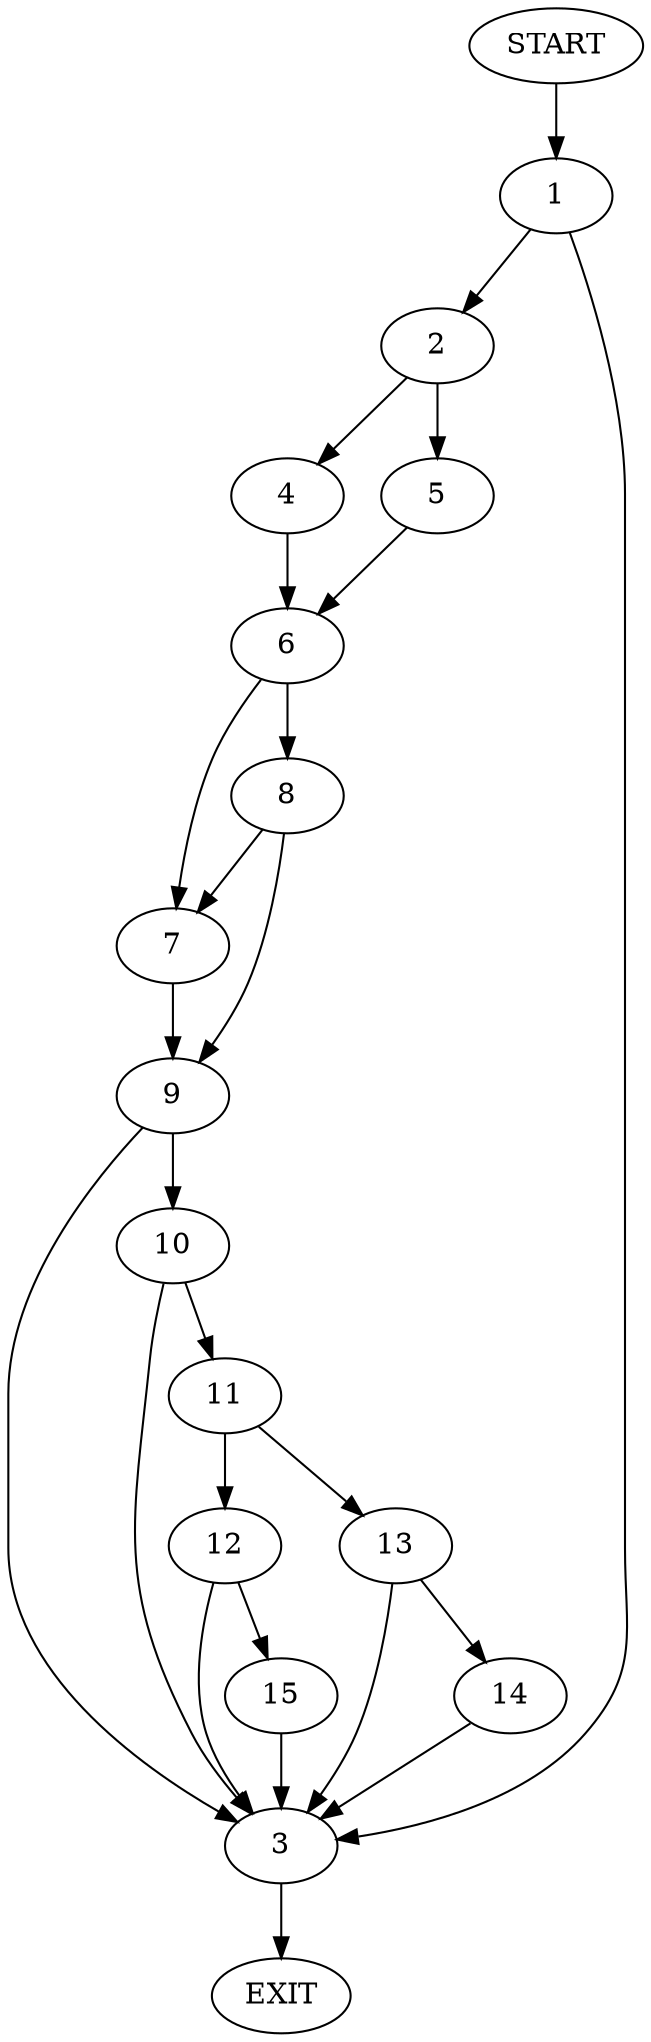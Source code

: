 digraph {
0 [label="START"];
1;
2;
3;
4;
5;
6;
7;
8;
9;
10;
11;
12;
13;
14;
15;
16 [label="EXIT"];
0 -> 1;
1 -> 2;
1 -> 3;
3 -> 16;
2 -> 4;
2 -> 5;
5 -> 6;
4 -> 6;
6 -> 7;
6 -> 8;
8 -> 9;
8 -> 7;
7 -> 9;
9 -> 3;
9 -> 10;
10 -> 11;
10 -> 3;
11 -> 12;
11 -> 13;
13 -> 14;
13 -> 3;
12 -> 3;
12 -> 15;
15 -> 3;
14 -> 3;
}